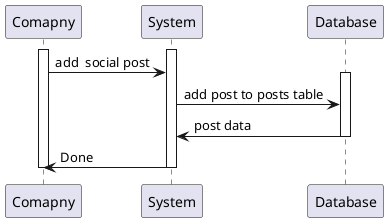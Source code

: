 
@startuml search


activate Comapny
activate System
Comapny->System : add  social post

activate Database
 System->Database : add post to posts table
 Database -> System : post data

 deactivate Database

System -> Comapny : Done
deactivate Comapny
deactivate System


@enduml